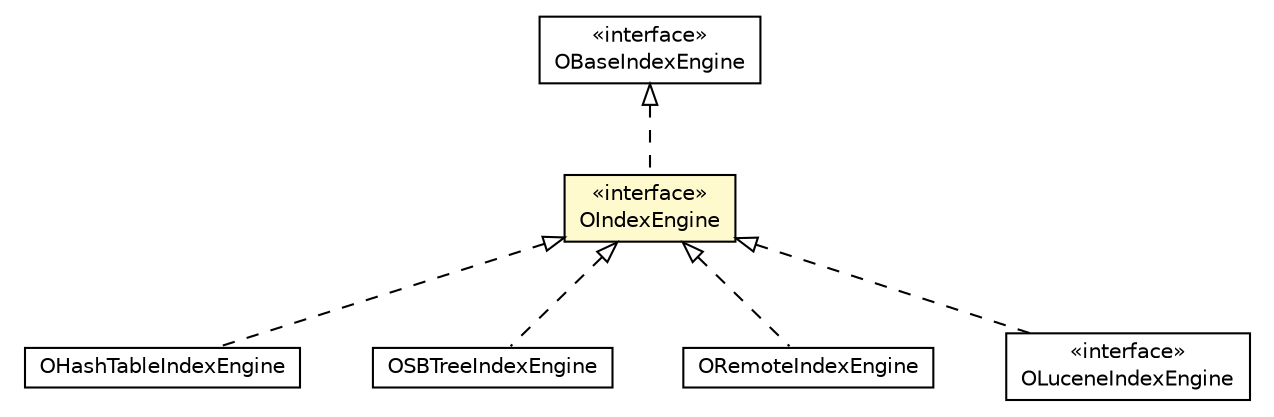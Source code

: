 #!/usr/local/bin/dot
#
# Class diagram 
# Generated by UMLGraph version R5_6-24-gf6e263 (http://www.umlgraph.org/)
#

digraph G {
	edge [fontname="Helvetica",fontsize=10,labelfontname="Helvetica",labelfontsize=10];
	node [fontname="Helvetica",fontsize=10,shape=plaintext];
	nodesep=0.25;
	ranksep=0.5;
	// com.orientechnologies.orient.core.storage.index.engine.OHashTableIndexEngine
	c3989889 [label=<<table title="com.orientechnologies.orient.core.storage.index.engine.OHashTableIndexEngine" border="0" cellborder="1" cellspacing="0" cellpadding="2" port="p" href="../../storage/index/engine/OHashTableIndexEngine.html">
		<tr><td><table border="0" cellspacing="0" cellpadding="1">
<tr><td align="center" balign="center"> OHashTableIndexEngine </td></tr>
		</table></td></tr>
		</table>>, URL="../../storage/index/engine/OHashTableIndexEngine.html", fontname="Helvetica", fontcolor="black", fontsize=10.0];
	// com.orientechnologies.orient.core.storage.index.engine.OSBTreeIndexEngine
	c3989890 [label=<<table title="com.orientechnologies.orient.core.storage.index.engine.OSBTreeIndexEngine" border="0" cellborder="1" cellspacing="0" cellpadding="2" port="p" href="../../storage/index/engine/OSBTreeIndexEngine.html">
		<tr><td><table border="0" cellspacing="0" cellpadding="1">
<tr><td align="center" balign="center"> OSBTreeIndexEngine </td></tr>
		</table></td></tr>
		</table>>, URL="../../storage/index/engine/OSBTreeIndexEngine.html", fontname="Helvetica", fontcolor="black", fontsize=10.0];
	// com.orientechnologies.orient.core.storage.index.engine.ORemoteIndexEngine
	c3989891 [label=<<table title="com.orientechnologies.orient.core.storage.index.engine.ORemoteIndexEngine" border="0" cellborder="1" cellspacing="0" cellpadding="2" port="p" href="../../storage/index/engine/ORemoteIndexEngine.html">
		<tr><td><table border="0" cellspacing="0" cellpadding="1">
<tr><td align="center" balign="center"> ORemoteIndexEngine </td></tr>
		</table></td></tr>
		</table>>, URL="../../storage/index/engine/ORemoteIndexEngine.html", fontname="Helvetica", fontcolor="black", fontsize=10.0];
	// com.orientechnologies.orient.core.index.engine.OBaseIndexEngine
	c3990170 [label=<<table title="com.orientechnologies.orient.core.index.engine.OBaseIndexEngine" border="0" cellborder="1" cellspacing="0" cellpadding="2" port="p" href="./OBaseIndexEngine.html">
		<tr><td><table border="0" cellspacing="0" cellpadding="1">
<tr><td align="center" balign="center"> &#171;interface&#187; </td></tr>
<tr><td align="center" balign="center"> OBaseIndexEngine </td></tr>
		</table></td></tr>
		</table>>, URL="./OBaseIndexEngine.html", fontname="Helvetica", fontcolor="black", fontsize=10.0];
	// com.orientechnologies.orient.core.index.engine.OIndexEngine
	c3990173 [label=<<table title="com.orientechnologies.orient.core.index.engine.OIndexEngine" border="0" cellborder="1" cellspacing="0" cellpadding="2" port="p" bgcolor="lemonChiffon" href="./OIndexEngine.html">
		<tr><td><table border="0" cellspacing="0" cellpadding="1">
<tr><td align="center" balign="center"> &#171;interface&#187; </td></tr>
<tr><td align="center" balign="center"> OIndexEngine </td></tr>
		</table></td></tr>
		</table>>, URL="./OIndexEngine.html", fontname="Helvetica", fontcolor="black", fontsize=10.0];
	// com.orientechnologies.lucene.engine.OLuceneIndexEngine
	c3991048 [label=<<table title="com.orientechnologies.lucene.engine.OLuceneIndexEngine" border="0" cellborder="1" cellspacing="0" cellpadding="2" port="p" href="../../../../lucene/engine/OLuceneIndexEngine.html">
		<tr><td><table border="0" cellspacing="0" cellpadding="1">
<tr><td align="center" balign="center"> &#171;interface&#187; </td></tr>
<tr><td align="center" balign="center"> OLuceneIndexEngine </td></tr>
		</table></td></tr>
		</table>>, URL="../../../../lucene/engine/OLuceneIndexEngine.html", fontname="Helvetica", fontcolor="black", fontsize=10.0];
	//com.orientechnologies.orient.core.storage.index.engine.OHashTableIndexEngine implements com.orientechnologies.orient.core.index.engine.OIndexEngine
	c3990173:p -> c3989889:p [dir=back,arrowtail=empty,style=dashed];
	//com.orientechnologies.orient.core.storage.index.engine.OSBTreeIndexEngine implements com.orientechnologies.orient.core.index.engine.OIndexEngine
	c3990173:p -> c3989890:p [dir=back,arrowtail=empty,style=dashed];
	//com.orientechnologies.orient.core.storage.index.engine.ORemoteIndexEngine implements com.orientechnologies.orient.core.index.engine.OIndexEngine
	c3990173:p -> c3989891:p [dir=back,arrowtail=empty,style=dashed];
	//com.orientechnologies.orient.core.index.engine.OIndexEngine implements com.orientechnologies.orient.core.index.engine.OBaseIndexEngine
	c3990170:p -> c3990173:p [dir=back,arrowtail=empty,style=dashed];
	//com.orientechnologies.lucene.engine.OLuceneIndexEngine implements com.orientechnologies.orient.core.index.engine.OIndexEngine
	c3990173:p -> c3991048:p [dir=back,arrowtail=empty,style=dashed];
}

